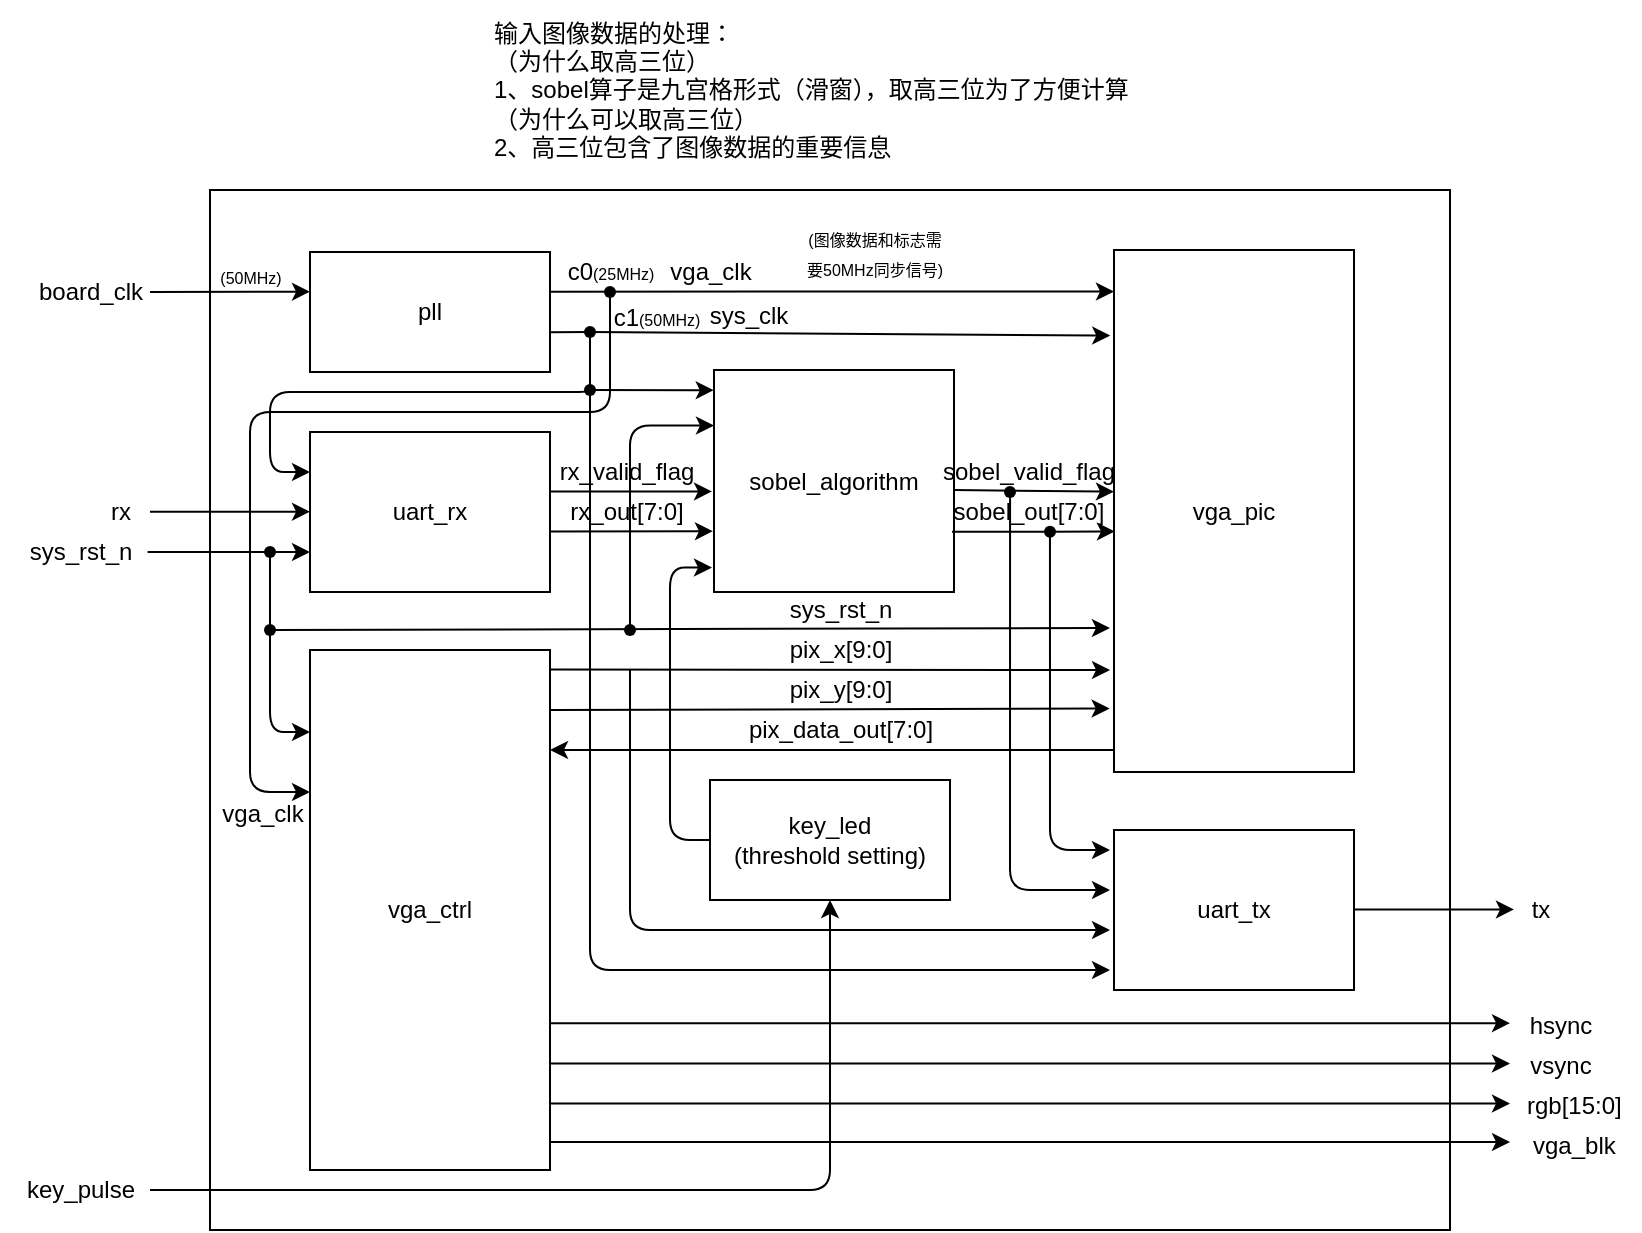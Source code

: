 <mxfile>
    <diagram id="xptOGLpXPPrwYQnAq5xG" name="第 1 页">
        <mxGraphModel dx="1072" dy="576" grid="1" gridSize="10" guides="1" tooltips="1" connect="1" arrows="1" fold="1" page="1" pageScale="1" pageWidth="827" pageHeight="1169" math="0" shadow="0">
            <root>
                <mxCell id="0"/>
                <mxCell id="1" parent="0"/>
                <mxCell id="180" value="" style="rounded=0;whiteSpace=wrap;html=1;" parent="1" vertex="1">
                    <mxGeometry x="110" y="160" width="620" height="520" as="geometry"/>
                </mxCell>
                <mxCell id="77" style="edgeStyle=orthogonalEdgeStyle;html=1;entryX=0;entryY=0.25;entryDx=0;entryDy=0;" parent="1" target="79" edge="1">
                    <mxGeometry relative="1" as="geometry">
                        <mxPoint x="160" y="292" as="targetPoint"/>
                        <mxPoint x="300" y="260" as="sourcePoint"/>
                        <Array as="points">
                            <mxPoint x="300" y="261"/>
                            <mxPoint x="140" y="261"/>
                            <mxPoint x="140" y="301"/>
                        </Array>
                    </mxGeometry>
                </mxCell>
                <mxCell id="78" value="pll" style="rounded=0;whiteSpace=wrap;html=1;" parent="1" vertex="1">
                    <mxGeometry x="160" y="191" width="120" height="60" as="geometry"/>
                </mxCell>
                <mxCell id="79" value="uart_rx" style="rounded=0;whiteSpace=wrap;html=1;" parent="1" vertex="1">
                    <mxGeometry x="160" y="281" width="120" height="80" as="geometry"/>
                </mxCell>
                <mxCell id="80" value="vga_ctrl" style="rounded=0;whiteSpace=wrap;html=1;" parent="1" vertex="1">
                    <mxGeometry x="160" y="390" width="120" height="260" as="geometry"/>
                </mxCell>
                <mxCell id="82" style="edgeStyle=none;html=1;" parent="1" edge="1">
                    <mxGeometry relative="1" as="geometry">
                        <mxPoint x="160" y="210.855" as="targetPoint"/>
                        <mxPoint x="80" y="211" as="sourcePoint"/>
                    </mxGeometry>
                </mxCell>
                <mxCell id="83" style="edgeStyle=none;html=1;exitDx=0;exitDy=0;exitPerimeter=0;startArrow=none;" parent="1" source="101" edge="1">
                    <mxGeometry relative="1" as="geometry">
                        <mxPoint x="160" y="340.995" as="targetPoint"/>
                        <mxPoint x="110" y="341.04" as="sourcePoint"/>
                    </mxGeometry>
                </mxCell>
                <mxCell id="84" style="edgeStyle=none;html=1;exitX=1;exitY=0.493;exitDx=0;exitDy=0;exitPerimeter=0;" parent="1" source="99" edge="1">
                    <mxGeometry relative="1" as="geometry">
                        <mxPoint x="160" y="320.855" as="targetPoint"/>
                        <mxPoint x="100" y="321" as="sourcePoint"/>
                    </mxGeometry>
                </mxCell>
                <mxCell id="85" style="edgeStyle=none;html=1;exitX=1;exitY=0.5;exitDx=0;exitDy=0;entryX=-0.018;entryY=0.913;entryDx=0;entryDy=0;entryPerimeter=0;" parent="1" edge="1">
                    <mxGeometry relative="1" as="geometry">
                        <mxPoint x="559.84" y="419.25" as="targetPoint"/>
                        <mxPoint x="280" y="420.04" as="sourcePoint"/>
                    </mxGeometry>
                </mxCell>
                <mxCell id="86" style="edgeStyle=none;html=1;exitX=1;exitY=0.5;exitDx=0;exitDy=0;" parent="1" edge="1">
                    <mxGeometry relative="1" as="geometry">
                        <mxPoint x="560" y="400" as="targetPoint"/>
                        <mxPoint x="280" y="399.74" as="sourcePoint"/>
                    </mxGeometry>
                </mxCell>
                <mxCell id="89" value="" style="endArrow=classic;html=1;exitX=-0.009;exitY=0.956;exitDx=0;exitDy=0;exitPerimeter=0;" parent="1" edge="1">
                    <mxGeometry width="50" height="50" relative="1" as="geometry">
                        <mxPoint x="562.0" y="440.0" as="sourcePoint"/>
                        <mxPoint x="280" y="440" as="targetPoint"/>
                    </mxGeometry>
                </mxCell>
                <mxCell id="93" value="vga_clk" style="text;html=1;align=center;verticalAlign=middle;resizable=0;points=[];autosize=1;strokeColor=none;fillColor=none;" parent="1" vertex="1">
                    <mxGeometry x="106" y="462" width="60" height="20" as="geometry"/>
                </mxCell>
                <mxCell id="94" value="hsync" style="text;html=1;align=center;verticalAlign=middle;resizable=0;points=[];autosize=1;strokeColor=none;fillColor=none;" parent="1" vertex="1">
                    <mxGeometry x="760" y="568" width="50" height="20" as="geometry"/>
                </mxCell>
                <mxCell id="95" value="c0&lt;font style=&quot;font-size: 8px&quot;&gt;(25MHz)&lt;/font&gt;" style="text;html=1;align=center;verticalAlign=middle;resizable=0;points=[];autosize=1;strokeColor=none;fillColor=none;" parent="1" vertex="1">
                    <mxGeometry x="280" y="191" width="60" height="20" as="geometry"/>
                </mxCell>
                <mxCell id="96" value="&lt;font style=&quot;font-size: 8px&quot;&gt;(图像数据和标志需&lt;br&gt;要50MHz同步信号)&lt;/font&gt;" style="text;html=1;align=center;verticalAlign=middle;resizable=0;points=[];autosize=1;strokeColor=none;fillColor=none;" parent="1" vertex="1">
                    <mxGeometry x="402" y="171" width="80" height="40" as="geometry"/>
                </mxCell>
                <mxCell id="97" value="sys_rst_n" style="text;html=1;align=center;verticalAlign=middle;resizable=0;points=[];autosize=1;strokeColor=none;fillColor=none;" parent="1" vertex="1">
                    <mxGeometry x="10" y="331" width="70" height="20" as="geometry"/>
                </mxCell>
                <mxCell id="98" value="" style="endArrow=classic;html=1;edgeStyle=orthogonalEdgeStyle;startArrow=none;" parent="1" source="101" edge="1">
                    <mxGeometry width="50" height="50" relative="1" as="geometry">
                        <mxPoint x="90" y="341" as="sourcePoint"/>
                        <mxPoint x="160" y="431.0" as="targetPoint"/>
                        <Array as="points">
                            <mxPoint x="140" y="431"/>
                        </Array>
                    </mxGeometry>
                </mxCell>
                <mxCell id="99" value="rx" style="text;html=1;align=center;verticalAlign=middle;resizable=0;points=[];autosize=1;strokeColor=none;fillColor=none;" parent="1" vertex="1">
                    <mxGeometry x="50" y="311" width="30" height="20" as="geometry"/>
                </mxCell>
                <mxCell id="100" value="" style="endArrow=classic;html=1;edgeStyle=orthogonalEdgeStyle;" parent="1" source="103" edge="1">
                    <mxGeometry width="50" height="50" relative="1" as="geometry">
                        <mxPoint x="320" y="211" as="sourcePoint"/>
                        <mxPoint x="160" y="461.0" as="targetPoint"/>
                        <Array as="points">
                            <mxPoint x="310" y="271"/>
                            <mxPoint x="130" y="271"/>
                            <mxPoint x="130" y="461"/>
                        </Array>
                    </mxGeometry>
                </mxCell>
                <mxCell id="101" value="" style="shape=waypoint;sketch=0;fillStyle=solid;size=6;pointerEvents=1;points=[];fillColor=none;resizable=0;rotatable=0;perimeter=centerPerimeter;snapToPoint=1;" parent="1" vertex="1">
                    <mxGeometry x="120" y="321" width="40" height="40" as="geometry"/>
                </mxCell>
                <mxCell id="102" value="" style="edgeStyle=none;html=1;exitX=0.983;exitY=0.498;exitDx=0;exitDy=0;exitPerimeter=0;endArrow=none;" parent="1" source="97" target="101" edge="1">
                    <mxGeometry relative="1" as="geometry">
                        <mxPoint x="160" y="340.995" as="targetPoint"/>
                        <mxPoint x="78.81" y="340.96" as="sourcePoint"/>
                    </mxGeometry>
                </mxCell>
                <mxCell id="103" value="" style="shape=waypoint;sketch=0;fillStyle=solid;size=6;pointerEvents=1;points=[];fillColor=none;resizable=0;rotatable=0;perimeter=centerPerimeter;snapToPoint=1;" parent="1" vertex="1">
                    <mxGeometry x="290" y="191" width="40" height="40" as="geometry"/>
                </mxCell>
                <mxCell id="104" value="vsync" style="text;html=1;align=center;verticalAlign=middle;resizable=0;points=[];autosize=1;strokeColor=none;fillColor=none;" parent="1" vertex="1">
                    <mxGeometry x="760" y="588" width="50" height="20" as="geometry"/>
                </mxCell>
                <mxCell id="105" value="&amp;nbsp;rgb[15:0]" style="text;html=1;align=center;verticalAlign=middle;resizable=0;points=[];autosize=1;strokeColor=none;fillColor=none;" parent="1" vertex="1">
                    <mxGeometry x="755" y="603" width="70" height="30" as="geometry"/>
                </mxCell>
                <mxCell id="106" style="edgeStyle=none;html=1;entryX=0;entryY=0.079;entryDx=0;entryDy=0;entryPerimeter=0;" parent="1" edge="1">
                    <mxGeometry relative="1" as="geometry">
                        <mxPoint x="562" y="210.75" as="targetPoint"/>
                        <mxPoint x="280" y="210.85" as="sourcePoint"/>
                    </mxGeometry>
                </mxCell>
                <mxCell id="107" value="board_clk&amp;nbsp; &amp;nbsp;" style="text;html=1;align=center;verticalAlign=middle;resizable=0;points=[];autosize=1;strokeColor=none;fillColor=none;" parent="1" vertex="1">
                    <mxGeometry x="15" y="201" width="80" height="20" as="geometry"/>
                </mxCell>
                <mxCell id="110" value="pix_x[9:0]" style="text;html=1;align=center;verticalAlign=middle;resizable=0;points=[];autosize=1;strokeColor=none;fillColor=none;" parent="1" vertex="1">
                    <mxGeometry x="390" y="380" width="70" height="20" as="geometry"/>
                </mxCell>
                <mxCell id="111" value="pix_y[9:0]" style="text;html=1;align=center;verticalAlign=middle;resizable=0;points=[];autosize=1;strokeColor=none;fillColor=none;" parent="1" vertex="1">
                    <mxGeometry x="390" y="400" width="70" height="20" as="geometry"/>
                </mxCell>
                <mxCell id="112" value="pix_data_out[7:0]" style="text;html=1;align=center;verticalAlign=middle;resizable=0;points=[];autosize=1;strokeColor=none;fillColor=none;" parent="1" vertex="1">
                    <mxGeometry x="365" y="415" width="120" height="30" as="geometry"/>
                </mxCell>
                <mxCell id="114" value="&amp;nbsp; &amp;nbsp; vga_blk" style="text;html=1;align=center;verticalAlign=middle;resizable=0;points=[];autosize=1;strokeColor=none;fillColor=none;" parent="1" vertex="1">
                    <mxGeometry x="750" y="628" width="70" height="20" as="geometry"/>
                </mxCell>
                <mxCell id="115" value="ram_ip" style="whiteSpace=wrap;html=1;aspect=fixed;" parent="1" vertex="1">
                    <mxGeometry x="582" y="341" width="80" height="80" as="geometry"/>
                </mxCell>
                <mxCell id="116" value="输入图像数据的处理：&lt;br&gt;（为什么取高三位）&lt;br&gt;1、sobel算子是九宫格形式（滑窗），取高三位为了方便计算&lt;br&gt;（为什么可以取高三位）&lt;br&gt;2、高三位包含了图像数据的重要信息" style="text;html=1;align=left;verticalAlign=middle;resizable=0;points=[];autosize=1;strokeColor=none;fillColor=none;" parent="1" vertex="1">
                    <mxGeometry x="250" y="65" width="350" height="90" as="geometry"/>
                </mxCell>
                <mxCell id="117" style="edgeStyle=none;html=1;entryX=0.726;entryY=0.14;entryDx=0;entryDy=0;entryPerimeter=0;startArrow=none;" parent="1" source="118" target="180" edge="1">
                    <mxGeometry relative="1" as="geometry">
                        <mxPoint x="410.0" y="231" as="targetPoint"/>
                        <mxPoint x="280" y="231.1" as="sourcePoint"/>
                    </mxGeometry>
                </mxCell>
                <mxCell id="118" value="" style="shape=waypoint;sketch=0;fillStyle=solid;size=6;pointerEvents=1;points=[];fillColor=none;resizable=0;rotatable=0;perimeter=centerPerimeter;snapToPoint=1;" parent="1" vertex="1">
                    <mxGeometry x="280" y="211" width="40" height="40" as="geometry"/>
                </mxCell>
                <mxCell id="119" value="" style="edgeStyle=none;html=1;entryDx=0;entryDy=0;entryPerimeter=0;endArrow=none;" parent="1" target="118" edge="1">
                    <mxGeometry relative="1" as="geometry">
                        <mxPoint x="410" y="231" as="targetPoint"/>
                        <mxPoint x="280" y="231.1" as="sourcePoint"/>
                    </mxGeometry>
                </mxCell>
                <mxCell id="120" value="c1&lt;font style=&quot;font-size: 8px&quot;&gt;(50MHz)&lt;/font&gt;" style="text;html=1;align=center;verticalAlign=middle;resizable=0;points=[];autosize=1;strokeColor=none;fillColor=none;" parent="1" vertex="1">
                    <mxGeometry x="303" y="214" width="60" height="20" as="geometry"/>
                </mxCell>
                <mxCell id="121" value="&lt;font style=&quot;font-size: 8px&quot;&gt;(50MHz)&lt;/font&gt;" style="text;html=1;align=center;verticalAlign=middle;resizable=0;points=[];autosize=1;strokeColor=none;fillColor=none;" parent="1" vertex="1">
                    <mxGeometry x="105" y="193" width="50" height="20" as="geometry"/>
                </mxCell>
                <mxCell id="122" value="vga_clk" style="text;html=1;align=center;verticalAlign=middle;resizable=0;points=[];autosize=1;strokeColor=none;fillColor=none;" parent="1" vertex="1">
                    <mxGeometry x="330" y="191" width="60" height="20" as="geometry"/>
                </mxCell>
                <mxCell id="123" value="sys_clk&amp;nbsp; &amp;nbsp;" style="text;html=1;align=center;verticalAlign=middle;resizable=0;points=[];autosize=1;strokeColor=none;fillColor=none;" parent="1" vertex="1">
                    <mxGeometry x="354" y="213" width="60" height="20" as="geometry"/>
                </mxCell>
                <mxCell id="125" value="" style="shape=waypoint;sketch=0;fillStyle=solid;size=6;pointerEvents=1;points=[];fillColor=none;resizable=0;rotatable=0;perimeter=centerPerimeter;snapToPoint=1;" parent="1" vertex="1">
                    <mxGeometry x="120" y="360" width="40" height="40" as="geometry"/>
                </mxCell>
                <mxCell id="126" value="sys_rst_n" style="text;html=1;align=center;verticalAlign=middle;resizable=0;points=[];autosize=1;strokeColor=none;fillColor=none;" parent="1" vertex="1">
                    <mxGeometry x="390" y="360" width="70" height="20" as="geometry"/>
                </mxCell>
                <mxCell id="128" value="sobel_algorithm&lt;span style=&quot;color: rgba(0, 0, 0, 0); font-family: monospace; font-size: 0px; text-align: start;&quot;&gt;%3CmxGraphModel%3E%3Croot%3E%3CmxCell%20id%3D%220%22%2F%3E%3CmxCell%20id%3D%221%22%20parent%3D%220%22%2F%3E%3CmxCell%20id%3D%222%22%20value%3D%22uart_rx%22%20style%3D%22rounded%3D0%3BwhiteSpace%3Dwrap%3Bhtml%3D1%3B%22%20vertex%3D%221%22%20parent%3D%221%22%3E%3CmxGeometry%20x%3D%22260%22%20y%3D%22660%22%20width%3D%22120%22%20height%3D%2280%22%20as%3D%22geometry%22%2F%3E%3C%2FmxCell%3E%3C%2Froot%3E%3C%2FmxGraphModel%3E&lt;/span&gt;" style="rounded=0;whiteSpace=wrap;html=1;" parent="1" vertex="1">
                    <mxGeometry x="362" y="250" width="120" height="111" as="geometry"/>
                </mxCell>
                <mxCell id="129" value="uart_tx" style="rounded=0;whiteSpace=wrap;html=1;" parent="1" vertex="1">
                    <mxGeometry x="562" y="480" width="120" height="80" as="geometry"/>
                </mxCell>
                <mxCell id="138" style="edgeStyle=none;html=1;exitDx=0;exitDy=0;entryX=0.983;entryY=0.995;entryDx=0;entryDy=0;entryPerimeter=0;exitPerimeter=0;startArrow=none;" parent="1" source="168" edge="1">
                    <mxGeometry relative="1" as="geometry">
                        <mxPoint x="562.47" y="330.72" as="targetPoint"/>
                        <mxPoint x="452" y="330.86" as="sourcePoint"/>
                    </mxGeometry>
                </mxCell>
                <mxCell id="139" style="edgeStyle=none;html=1;exitX=0.08;exitY=0.961;exitDx=0;exitDy=0;exitPerimeter=0;" parent="1" edge="1">
                    <mxGeometry relative="1" as="geometry">
                        <mxPoint x="562" y="310.82" as="targetPoint"/>
                        <mxPoint x="481.6" y="310.04" as="sourcePoint"/>
                    </mxGeometry>
                </mxCell>
                <mxCell id="153" style="edgeStyle=none;html=1;exitX=0.078;exitY=1.003;exitDx=0;exitDy=0;entryX=0.983;entryY=0.995;entryDx=0;entryDy=0;entryPerimeter=0;exitPerimeter=0;" parent="1" edge="1">
                    <mxGeometry relative="1" as="geometry">
                        <mxPoint x="361.47" y="330.59" as="targetPoint"/>
                        <mxPoint x="280.02" y="330.75" as="sourcePoint"/>
                    </mxGeometry>
                </mxCell>
                <mxCell id="154" style="edgeStyle=none;html=1;exitX=0.078;exitY=0.004;exitDx=0;exitDy=0;exitPerimeter=0;" parent="1" edge="1">
                    <mxGeometry relative="1" as="geometry">
                        <mxPoint x="361" y="310.69" as="targetPoint"/>
                        <mxPoint x="280.02" y="310.77" as="sourcePoint"/>
                    </mxGeometry>
                </mxCell>
                <mxCell id="155" value="rx_valid_flag" style="text;html=1;align=center;verticalAlign=middle;resizable=0;points=[];autosize=1;strokeColor=none;fillColor=none;" parent="1" vertex="1">
                    <mxGeometry x="273" y="285.82" width="90" height="30" as="geometry"/>
                </mxCell>
                <mxCell id="158" style="edgeStyle=none;html=1;exitX=1;exitY=0.5;exitDx=0;exitDy=0;entryX=-0.017;entryY=0.752;entryDx=0;entryDy=0;entryPerimeter=0;" parent="1" edge="1">
                    <mxGeometry relative="1" as="geometry">
                        <mxPoint x="559.96" y="379.0" as="targetPoint"/>
                        <mxPoint x="140" y="380.04" as="sourcePoint"/>
                    </mxGeometry>
                </mxCell>
                <mxCell id="159" value="rx_out[7:0]" style="text;html=1;align=center;verticalAlign=middle;resizable=0;points=[];autosize=1;strokeColor=none;fillColor=none;" parent="1" vertex="1">
                    <mxGeometry x="278" y="305.82" width="80" height="30" as="geometry"/>
                </mxCell>
                <mxCell id="163" value="" style="endArrow=classic;html=1;edgeStyle=orthogonalEdgeStyle;startArrow=none;" parent="1" edge="1">
                    <mxGeometry width="50" height="50" relative="1" as="geometry">
                        <mxPoint x="300" y="261" as="sourcePoint"/>
                        <mxPoint x="560" y="550" as="targetPoint"/>
                        <Array as="points">
                            <mxPoint x="300" y="550"/>
                            <mxPoint x="560" y="550"/>
                        </Array>
                    </mxGeometry>
                </mxCell>
                <mxCell id="165" value="" style="endArrow=none;html=1;edgeStyle=orthogonalEdgeStyle;startArrow=none;" parent="1" edge="1">
                    <mxGeometry width="50" height="50" relative="1" as="geometry">
                        <mxPoint x="300" y="231" as="sourcePoint"/>
                        <mxPoint x="300" y="261" as="targetPoint"/>
                        <Array as="points"/>
                    </mxGeometry>
                </mxCell>
                <mxCell id="166" value="" style="endArrow=classic;html=1;edgeStyle=orthogonalEdgeStyle;startArrow=none;exitX=0.622;exitY=0.982;exitDx=0;exitDy=0;exitPerimeter=0;" parent="1" edge="1">
                    <mxGeometry width="50" height="50" relative="1" as="geometry">
                        <mxPoint x="529.98" y="330.46" as="sourcePoint"/>
                        <mxPoint x="560" y="490" as="targetPoint"/>
                        <Array as="points">
                            <mxPoint x="530" y="490"/>
                            <mxPoint x="560" y="490"/>
                        </Array>
                    </mxGeometry>
                </mxCell>
                <mxCell id="167" value="" style="endArrow=classic;html=1;edgeStyle=orthogonalEdgeStyle;startArrow=none;exitX=0.388;exitY=0.8;exitDx=0;exitDy=0;exitPerimeter=0;" parent="1" edge="1">
                    <mxGeometry width="50" height="50" relative="1" as="geometry">
                        <mxPoint x="510.04" y="310.0" as="sourcePoint"/>
                        <mxPoint x="560" y="510" as="targetPoint"/>
                        <Array as="points">
                            <mxPoint x="510" y="510"/>
                            <mxPoint x="560" y="510"/>
                        </Array>
                    </mxGeometry>
                </mxCell>
                <mxCell id="169" value="" style="edgeStyle=none;html=1;exitX=0.078;exitY=1.003;exitDx=0;exitDy=0;entryDx=0;entryDy=0;entryPerimeter=0;exitPerimeter=0;endArrow=none;" parent="1" target="168" edge="1">
                    <mxGeometry relative="1" as="geometry">
                        <mxPoint x="562.47" y="330.72" as="targetPoint"/>
                        <mxPoint x="481.02" y="330.88" as="sourcePoint"/>
                    </mxGeometry>
                </mxCell>
                <mxCell id="168" value="" style="shape=waypoint;sketch=0;fillStyle=solid;size=6;pointerEvents=1;points=[];fillColor=none;resizable=0;rotatable=0;perimeter=centerPerimeter;snapToPoint=1;" parent="1" vertex="1">
                    <mxGeometry x="510" y="310.82" width="40" height="40" as="geometry"/>
                </mxCell>
                <mxCell id="170" value="" style="shape=waypoint;sketch=0;fillStyle=solid;size=6;pointerEvents=1;points=[];fillColor=none;resizable=0;rotatable=0;perimeter=centerPerimeter;snapToPoint=1;" parent="1" vertex="1">
                    <mxGeometry x="490" y="291" width="40" height="40" as="geometry"/>
                </mxCell>
                <mxCell id="171" value="" style="endArrow=classic;html=1;edgeStyle=orthogonalEdgeStyle;startArrow=none;" parent="1" edge="1">
                    <mxGeometry width="50" height="50" relative="1" as="geometry">
                        <mxPoint x="320" y="400" as="sourcePoint"/>
                        <mxPoint x="560" y="530" as="targetPoint"/>
                        <Array as="points">
                            <mxPoint x="320" y="400"/>
                            <mxPoint x="320" y="530"/>
                        </Array>
                    </mxGeometry>
                </mxCell>
                <mxCell id="172" value="" style="shape=waypoint;sketch=0;fillStyle=solid;size=6;pointerEvents=1;points=[];fillColor=none;resizable=0;rotatable=0;perimeter=centerPerimeter;snapToPoint=1;" parent="1" vertex="1">
                    <mxGeometry x="300" y="360" width="40" height="40" as="geometry"/>
                </mxCell>
                <mxCell id="174" value="vga_pic" style="rounded=0;whiteSpace=wrap;html=1;" parent="1" vertex="1">
                    <mxGeometry x="562" y="190" width="120" height="261" as="geometry"/>
                </mxCell>
                <mxCell id="175" style="edgeStyle=none;html=1;exitX=1;exitY=0.493;exitDx=0;exitDy=0;exitPerimeter=0;" parent="1" edge="1">
                    <mxGeometry relative="1" as="geometry">
                        <mxPoint x="762" y="519.715" as="targetPoint"/>
                        <mxPoint x="682" y="519.72" as="sourcePoint"/>
                    </mxGeometry>
                </mxCell>
                <mxCell id="176" value="tx" style="text;html=1;align=center;verticalAlign=middle;resizable=0;points=[];autosize=1;strokeColor=none;fillColor=none;" parent="1" vertex="1">
                    <mxGeometry x="760" y="505" width="30" height="30" as="geometry"/>
                </mxCell>
                <mxCell id="177" style="edgeStyle=none;html=1;exitX=1;exitY=0.5;exitDx=0;exitDy=0;entryX=0;entryY=0.5;entryDx=0;entryDy=0;entryPerimeter=0;" parent="1" edge="1">
                    <mxGeometry relative="1" as="geometry">
                        <mxPoint x="760" y="616.76" as="targetPoint"/>
                        <mxPoint x="280" y="616.8" as="sourcePoint"/>
                    </mxGeometry>
                </mxCell>
                <mxCell id="178" style="edgeStyle=none;html=1;exitX=1;exitY=0.5;exitDx=0;exitDy=0;entryX=0;entryY=0.5;entryDx=0;entryDy=0;entryPerimeter=0;" parent="1" edge="1">
                    <mxGeometry relative="1" as="geometry">
                        <mxPoint x="760" y="636" as="targetPoint"/>
                        <mxPoint x="280" y="636.04" as="sourcePoint"/>
                    </mxGeometry>
                </mxCell>
                <mxCell id="181" style="edgeStyle=none;html=1;entryX=-0.001;entryY=0.091;entryDx=0;entryDy=0;entryPerimeter=0;" parent="1" target="128" edge="1">
                    <mxGeometry relative="1" as="geometry">
                        <mxPoint x="360" y="260" as="targetPoint"/>
                        <mxPoint x="300" y="260" as="sourcePoint"/>
                    </mxGeometry>
                </mxCell>
                <mxCell id="184" value="" style="shape=waypoint;sketch=0;fillStyle=solid;size=6;pointerEvents=1;points=[];fillColor=none;resizable=0;rotatable=0;perimeter=centerPerimeter;snapToPoint=1;" parent="1" vertex="1">
                    <mxGeometry x="280" y="240" width="40" height="40" as="geometry"/>
                </mxCell>
                <mxCell id="186" value="" style="endArrow=classic;html=1;edgeStyle=orthogonalEdgeStyle;startArrow=none;entryX=0;entryY=0.25;entryDx=0;entryDy=0;" parent="1" target="128" edge="1">
                    <mxGeometry width="50" height="50" relative="1" as="geometry">
                        <mxPoint x="320" y="380" as="sourcePoint"/>
                        <mxPoint x="310" y="290" as="targetPoint"/>
                        <Array as="points">
                            <mxPoint x="320" y="380"/>
                            <mxPoint x="320" y="278"/>
                        </Array>
                    </mxGeometry>
                </mxCell>
                <mxCell id="187" value="key_led&lt;br&gt;(threshold setting)" style="rounded=0;whiteSpace=wrap;html=1;" parent="1" vertex="1">
                    <mxGeometry x="360" y="455" width="120" height="60" as="geometry"/>
                </mxCell>
                <mxCell id="188" value="" style="endArrow=classic;html=1;edgeStyle=orthogonalEdgeStyle;startArrow=none;entryX=0;entryY=0.25;entryDx=0;entryDy=0;exitX=0;exitY=0.5;exitDx=0;exitDy=0;" parent="1" source="187" edge="1">
                    <mxGeometry width="50" height="50" relative="1" as="geometry">
                        <mxPoint x="329" y="451" as="sourcePoint"/>
                        <mxPoint x="361" y="348.75" as="targetPoint"/>
                        <Array as="points">
                            <mxPoint x="340" y="485"/>
                            <mxPoint x="340" y="349"/>
                        </Array>
                    </mxGeometry>
                </mxCell>
                <mxCell id="189" style="edgeStyle=none;html=1;exitX=1;exitY=0.5;exitDx=0;exitDy=0;entryX=0;entryY=0.5;entryDx=0;entryDy=0;entryPerimeter=0;" parent="1" edge="1">
                    <mxGeometry relative="1" as="geometry">
                        <mxPoint x="760" y="596.76" as="targetPoint"/>
                        <mxPoint x="280" y="596.8" as="sourcePoint"/>
                    </mxGeometry>
                </mxCell>
                <mxCell id="190" style="edgeStyle=none;html=1;exitX=1;exitY=0.5;exitDx=0;exitDy=0;entryX=0;entryY=0.5;entryDx=0;entryDy=0;entryPerimeter=0;" parent="1" edge="1">
                    <mxGeometry relative="1" as="geometry">
                        <mxPoint x="760" y="576.58" as="targetPoint"/>
                        <mxPoint x="280" y="576.62" as="sourcePoint"/>
                    </mxGeometry>
                </mxCell>
                <mxCell id="191" value="" style="endArrow=classic;html=1;edgeStyle=orthogonalEdgeStyle;startArrow=none;" parent="1" target="187" edge="1">
                    <mxGeometry width="50" height="50" relative="1" as="geometry">
                        <mxPoint x="80" y="660" as="sourcePoint"/>
                        <mxPoint x="420" y="530" as="targetPoint"/>
                        <Array as="points">
                            <mxPoint x="160" y="660"/>
                            <mxPoint x="420" y="660"/>
                        </Array>
                    </mxGeometry>
                </mxCell>
                <mxCell id="192" value="key_pulse" style="text;html=1;align=center;verticalAlign=middle;resizable=0;points=[];autosize=1;strokeColor=none;fillColor=none;" parent="1" vertex="1">
                    <mxGeometry x="5" y="645" width="80" height="30" as="geometry"/>
                </mxCell>
                <mxCell id="193" value="sobel_out[7:0]" style="text;html=1;align=center;verticalAlign=middle;resizable=0;points=[];autosize=1;strokeColor=none;fillColor=none;" parent="1" vertex="1">
                    <mxGeometry x="469" y="306" width="100" height="30" as="geometry"/>
                </mxCell>
                <mxCell id="194" value="sobel_valid_flag" style="text;html=1;align=center;verticalAlign=middle;resizable=0;points=[];autosize=1;strokeColor=none;fillColor=none;" parent="1" vertex="1">
                    <mxGeometry x="464" y="286" width="110" height="30" as="geometry"/>
                </mxCell>
            </root>
        </mxGraphModel>
    </diagram>
</mxfile>